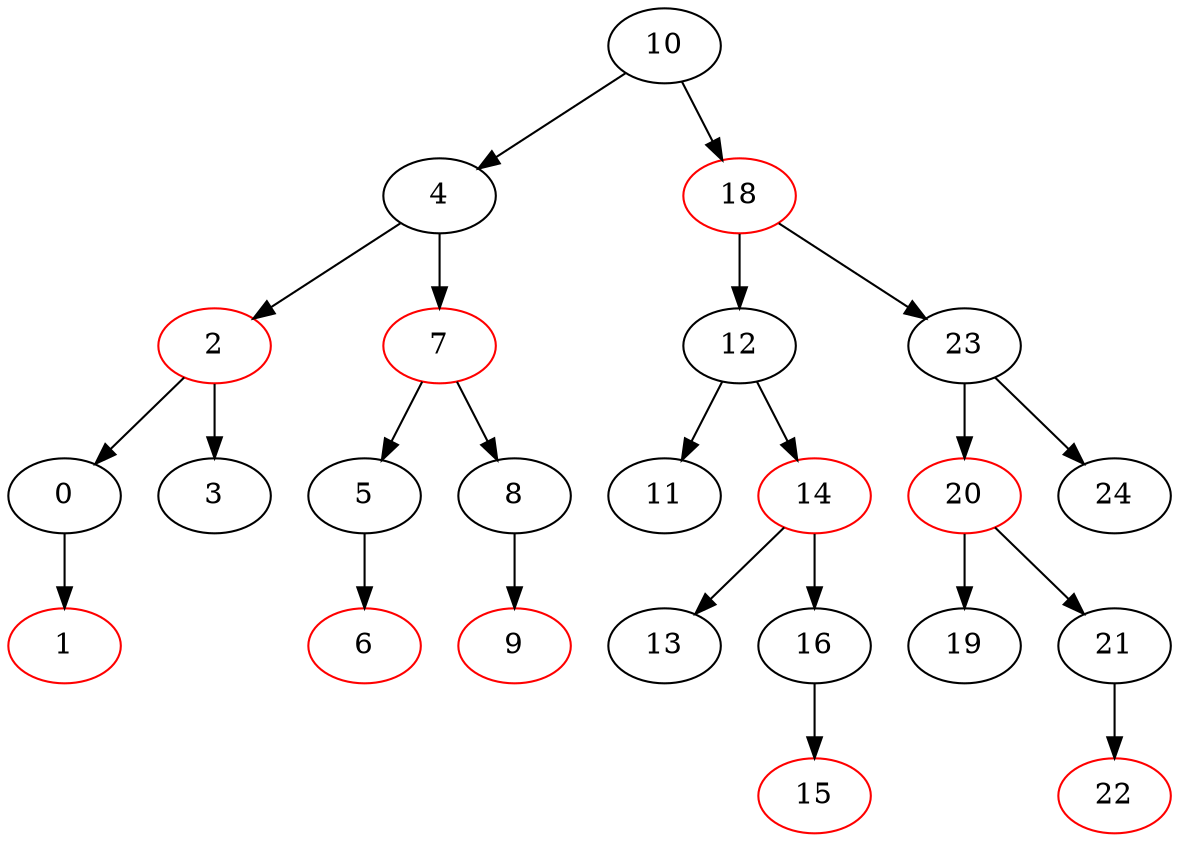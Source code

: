 digraph G { 
	10 [color=black];
	10 -> 4;
	4 [color=black];
	10 -> 18;
	18 [color=red];
	4 [color=black];
	4 -> 2;
	2 [color=red];
	4 -> 7;
	7 [color=red];
	18 [color=red];
	18 -> 12;
	12 [color=black];
	18 -> 23;
	23 [color=black];
	2 [color=red];
	2 -> 0;
	0 [color=black];
	2 -> 3;
	3 [color=black];
	7 [color=red];
	7 -> 5;
	5 [color=black];
	7 -> 8;
	8 [color=black];
	12 [color=black];
	12 -> 11;
	11 [color=black];
	12 -> 14;
	14 [color=red];
	23 [color=black];
	23 -> 20;
	20 [color=red];
	23 -> 24;
	24 [color=black];
	0 [color=black];
	0 -> 1;
	1 [color=red];
	3 [color=black];
	5 [color=black];
	5 -> 6;
	6 [color=red];
	8 [color=black];
	8 -> 9;
	9 [color=red];
	11 [color=black];
	14 [color=red];
	14 -> 13;
	13 [color=black];
	14 -> 16;
	16 [color=black];
	20 [color=red];
	20 -> 19;
	19 [color=black];
	20 -> 21;
	21 [color=black];
	24 [color=black];
	1 [color=red];
	6 [color=red];
	9 [color=red];
	13 [color=black];
	16 [color=black];
	16 -> 15;
	15 [color=red];
	19 [color=black];
	21 [color=black];
	21 -> 22;
	22 [color=red];
	15 [color=red];
	22 [color=red];
}
